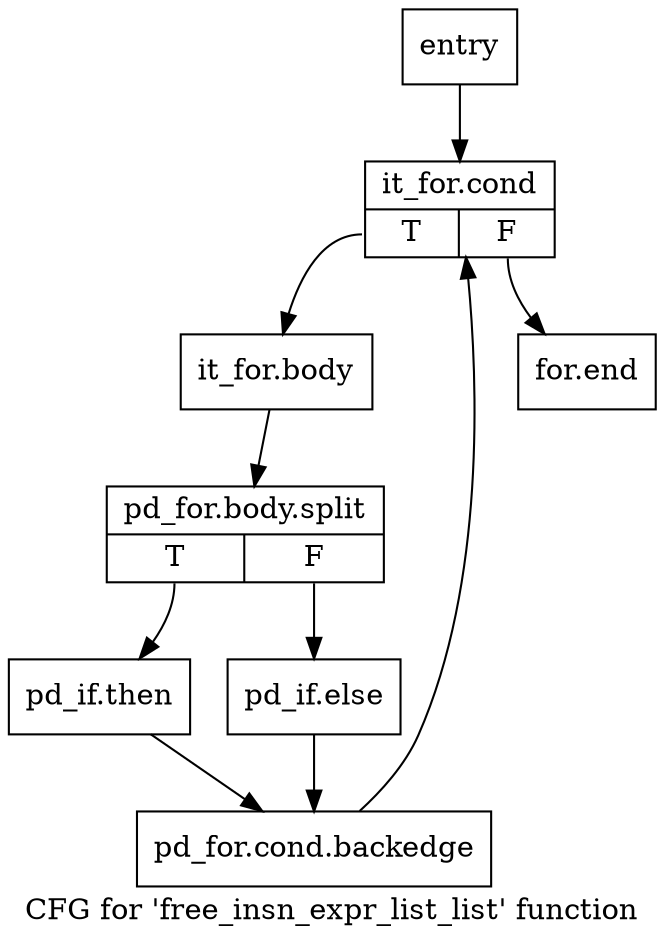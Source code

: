 digraph "CFG for 'free_insn_expr_list_list' function" {
	label="CFG for 'free_insn_expr_list_list' function";

	Node0x4e62d50 [shape=record,label="{entry}"];
	Node0x4e62d50 -> Node0x4e62da0;
	Node0x4e62da0 [shape=record,label="{it_for.cond|{<s0>T|<s1>F}}"];
	Node0x4e62da0:s0 -> Node0x4e62df0;
	Node0x4e62da0:s1 -> Node0x4e62f30;
	Node0x4e62df0 [shape=record,label="{it_for.body}"];
	Node0x4e62df0 -> Node0xd2f5e10;
	Node0xd2f5e10 [shape=record,label="{pd_for.body.split|{<s0>T|<s1>F}}"];
	Node0xd2f5e10:s0 -> Node0x4e62e40;
	Node0xd2f5e10:s1 -> Node0x4e62ee0;
	Node0x4e62e40 [shape=record,label="{pd_if.then}"];
	Node0x4e62e40 -> Node0x4e62e90;
	Node0x4e62e90 [shape=record,label="{pd_for.cond.backedge}"];
	Node0x4e62e90 -> Node0x4e62da0;
	Node0x4e62ee0 [shape=record,label="{pd_if.else}"];
	Node0x4e62ee0 -> Node0x4e62e90;
	Node0x4e62f30 [shape=record,label="{for.end}"];
}
